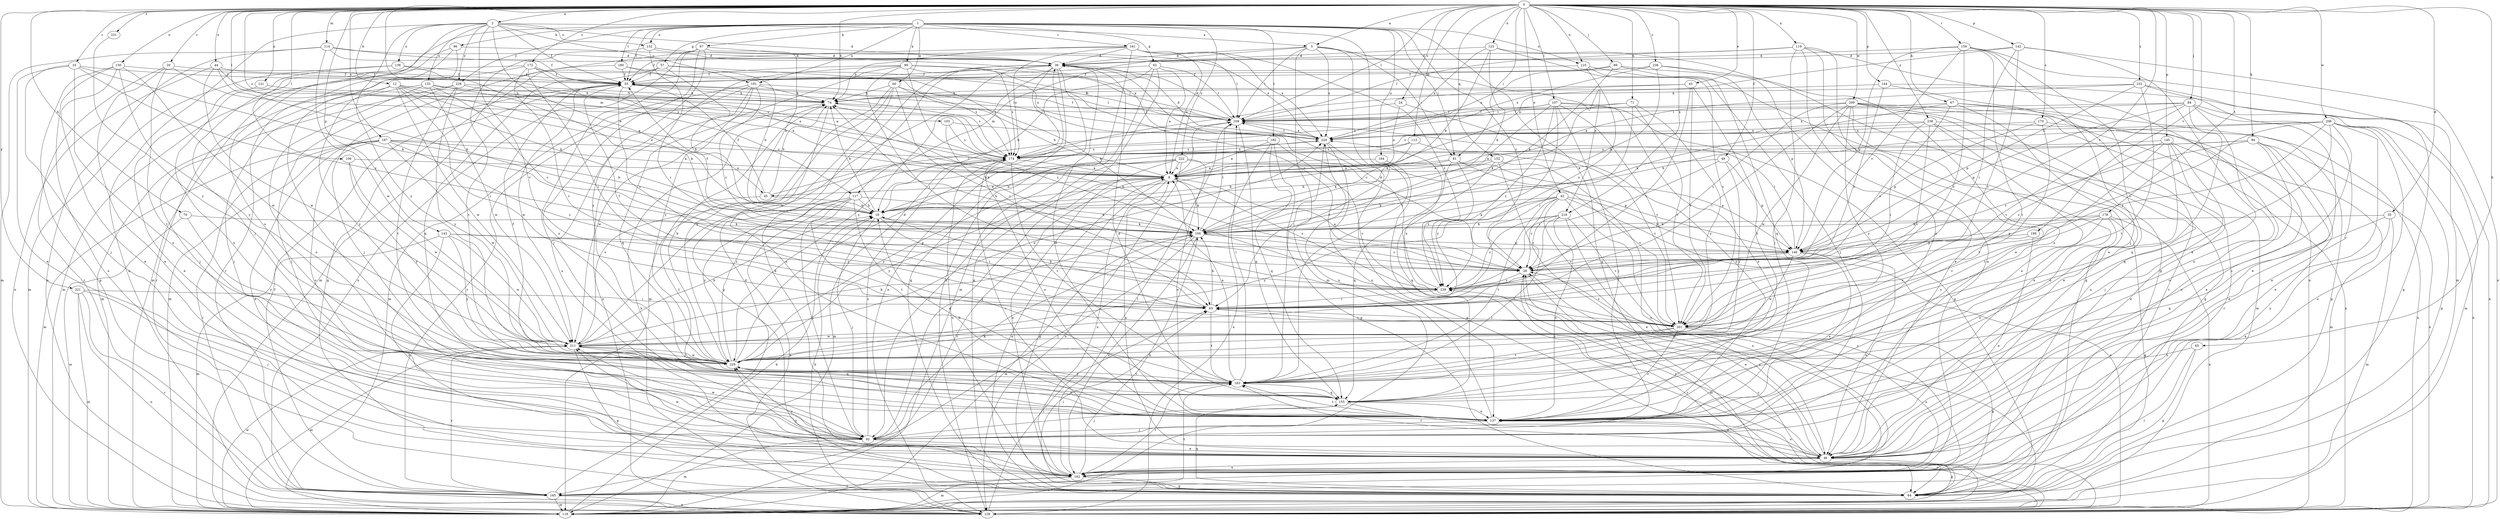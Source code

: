 strict digraph  {
0;
1;
2;
5;
8;
12;
18;
20;
24;
25;
28;
35;
36;
42;
43;
44;
45;
46;
49;
55;
57;
60;
62;
64;
65;
67;
70;
71;
74;
81;
83;
84;
89;
92;
94;
96;
97;
99;
100;
103;
106;
107;
109;
113;
114;
117;
118;
119;
121;
123;
125;
128;
130;
132;
133;
136;
137;
142;
143;
144;
145;
146;
152;
155;
159;
161;
165;
167;
170;
172;
174;
178;
180;
182;
183;
184;
191;
192;
199;
201;
206;
209;
211;
219;
220;
221;
222;
228;
229;
231;
232;
236;
238;
239;
0 -> 2  [label=a];
0 -> 5  [label=a];
0 -> 12  [label=b];
0 -> 20  [label=c];
0 -> 24  [label=c];
0 -> 25  [label=c];
0 -> 28  [label=c];
0 -> 35  [label=d];
0 -> 42  [label=e];
0 -> 43  [label=e];
0 -> 44  [label=e];
0 -> 49  [label=f];
0 -> 65  [label=h];
0 -> 67  [label=h];
0 -> 70  [label=h];
0 -> 71  [label=h];
0 -> 74  [label=h];
0 -> 81  [label=i];
0 -> 84  [label=j];
0 -> 89  [label=j];
0 -> 94  [label=k];
0 -> 103  [label=l];
0 -> 106  [label=l];
0 -> 107  [label=l];
0 -> 109  [label=l];
0 -> 113  [label=m];
0 -> 114  [label=m];
0 -> 117  [label=m];
0 -> 119  [label=n];
0 -> 121  [label=n];
0 -> 123  [label=n];
0 -> 125  [label=n];
0 -> 130  [label=o];
0 -> 142  [label=p];
0 -> 143  [label=p];
0 -> 144  [label=p];
0 -> 145  [label=p];
0 -> 152  [label=q];
0 -> 159  [label=r];
0 -> 167  [label=s];
0 -> 170  [label=s];
0 -> 172  [label=s];
0 -> 174  [label=s];
0 -> 178  [label=t];
0 -> 199  [label=v];
0 -> 206  [label=w];
0 -> 209  [label=w];
0 -> 219  [label=x];
0 -> 221  [label=y];
0 -> 231  [label=z];
0 -> 232  [label=z];
0 -> 236  [label=z];
0 -> 238  [label=z];
1 -> 28  [label=c];
1 -> 55  [label=f];
1 -> 57  [label=g];
1 -> 60  [label=g];
1 -> 62  [label=g];
1 -> 64  [label=g];
1 -> 81  [label=i];
1 -> 92  [label=j];
1 -> 96  [label=k];
1 -> 97  [label=k];
1 -> 99  [label=k];
1 -> 125  [label=n];
1 -> 132  [label=o];
1 -> 161  [label=r];
1 -> 180  [label=t];
1 -> 182  [label=t];
1 -> 183  [label=t];
1 -> 184  [label=u];
1 -> 191  [label=u];
1 -> 222  [label=y];
1 -> 228  [label=y];
2 -> 5  [label=a];
2 -> 18  [label=b];
2 -> 36  [label=d];
2 -> 55  [label=f];
2 -> 128  [label=n];
2 -> 132  [label=o];
2 -> 133  [label=o];
2 -> 136  [label=o];
2 -> 137  [label=o];
2 -> 191  [label=u];
2 -> 201  [label=v];
2 -> 228  [label=y];
2 -> 229  [label=y];
5 -> 36  [label=d];
5 -> 81  [label=i];
5 -> 109  [label=l];
5 -> 117  [label=m];
5 -> 118  [label=m];
5 -> 183  [label=t];
5 -> 219  [label=x];
5 -> 220  [label=x];
8 -> 45  [label=e];
8 -> 64  [label=g];
8 -> 74  [label=h];
8 -> 100  [label=k];
8 -> 109  [label=l];
8 -> 165  [label=r];
8 -> 192  [label=u];
8 -> 229  [label=y];
8 -> 239  [label=z];
12 -> 8  [label=a];
12 -> 18  [label=b];
12 -> 45  [label=e];
12 -> 74  [label=h];
12 -> 83  [label=i];
12 -> 92  [label=j];
12 -> 211  [label=w];
12 -> 229  [label=y];
18 -> 74  [label=h];
18 -> 83  [label=i];
18 -> 92  [label=j];
18 -> 100  [label=k];
20 -> 46  [label=e];
20 -> 55  [label=f];
20 -> 165  [label=r];
20 -> 174  [label=s];
20 -> 183  [label=t];
24 -> 8  [label=a];
24 -> 109  [label=l];
24 -> 137  [label=o];
25 -> 28  [label=c];
25 -> 46  [label=e];
25 -> 55  [label=f];
25 -> 92  [label=j];
25 -> 100  [label=k];
25 -> 137  [label=o];
28 -> 8  [label=a];
28 -> 46  [label=e];
28 -> 74  [label=h];
28 -> 118  [label=m];
28 -> 239  [label=z];
35 -> 46  [label=e];
35 -> 100  [label=k];
35 -> 118  [label=m];
35 -> 155  [label=q];
36 -> 55  [label=f];
36 -> 64  [label=g];
36 -> 128  [label=n];
36 -> 174  [label=s];
36 -> 211  [label=w];
36 -> 229  [label=y];
42 -> 18  [label=b];
42 -> 28  [label=c];
42 -> 46  [label=e];
42 -> 100  [label=k];
42 -> 128  [label=n];
42 -> 146  [label=p];
42 -> 165  [label=r];
42 -> 183  [label=t];
42 -> 229  [label=y];
43 -> 74  [label=h];
43 -> 83  [label=i];
43 -> 174  [label=s];
43 -> 183  [label=t];
43 -> 201  [label=v];
44 -> 55  [label=f];
44 -> 100  [label=k];
44 -> 128  [label=n];
44 -> 174  [label=s];
44 -> 211  [label=w];
45 -> 18  [label=b];
45 -> 55  [label=f];
45 -> 74  [label=h];
45 -> 109  [label=l];
45 -> 183  [label=t];
46 -> 8  [label=a];
46 -> 28  [label=c];
46 -> 64  [label=g];
46 -> 137  [label=o];
46 -> 174  [label=s];
46 -> 183  [label=t];
46 -> 192  [label=u];
46 -> 211  [label=w];
46 -> 229  [label=y];
46 -> 239  [label=z];
49 -> 8  [label=a];
49 -> 146  [label=p];
49 -> 229  [label=y];
49 -> 239  [label=z];
55 -> 74  [label=h];
55 -> 109  [label=l];
55 -> 118  [label=m];
55 -> 174  [label=s];
55 -> 211  [label=w];
55 -> 239  [label=z];
57 -> 18  [label=b];
57 -> 55  [label=f];
57 -> 64  [label=g];
57 -> 100  [label=k];
57 -> 155  [label=q];
57 -> 174  [label=s];
60 -> 28  [label=c];
60 -> 64  [label=g];
60 -> 74  [label=h];
60 -> 83  [label=i];
60 -> 100  [label=k];
60 -> 118  [label=m];
60 -> 229  [label=y];
62 -> 8  [label=a];
62 -> 18  [label=b];
62 -> 55  [label=f];
62 -> 64  [label=g];
62 -> 109  [label=l];
62 -> 118  [label=m];
64 -> 8  [label=a];
64 -> 83  [label=i];
64 -> 155  [label=q];
64 -> 183  [label=t];
65 -> 64  [label=g];
65 -> 165  [label=r];
65 -> 229  [label=y];
67 -> 46  [label=e];
67 -> 64  [label=g];
67 -> 100  [label=k];
67 -> 109  [label=l];
67 -> 192  [label=u];
67 -> 239  [label=z];
70 -> 100  [label=k];
70 -> 118  [label=m];
70 -> 229  [label=y];
71 -> 83  [label=i];
71 -> 100  [label=k];
71 -> 109  [label=l];
71 -> 201  [label=v];
71 -> 229  [label=y];
74 -> 109  [label=l];
74 -> 137  [label=o];
74 -> 211  [label=w];
81 -> 8  [label=a];
81 -> 18  [label=b];
81 -> 146  [label=p];
81 -> 155  [label=q];
81 -> 201  [label=v];
81 -> 239  [label=z];
83 -> 18  [label=b];
83 -> 55  [label=f];
83 -> 100  [label=k];
83 -> 183  [label=t];
83 -> 201  [label=v];
84 -> 46  [label=e];
84 -> 109  [label=l];
84 -> 118  [label=m];
84 -> 137  [label=o];
84 -> 146  [label=p];
84 -> 155  [label=q];
84 -> 201  [label=v];
84 -> 220  [label=x];
89 -> 46  [label=e];
89 -> 55  [label=f];
89 -> 100  [label=k];
89 -> 155  [label=q];
89 -> 220  [label=x];
92 -> 8  [label=a];
92 -> 46  [label=e];
92 -> 100  [label=k];
92 -> 118  [label=m];
92 -> 174  [label=s];
92 -> 211  [label=w];
94 -> 8  [label=a];
94 -> 28  [label=c];
94 -> 46  [label=e];
94 -> 128  [label=n];
94 -> 137  [label=o];
94 -> 174  [label=s];
94 -> 192  [label=u];
96 -> 36  [label=d];
96 -> 92  [label=j];
96 -> 118  [label=m];
96 -> 165  [label=r];
97 -> 18  [label=b];
97 -> 36  [label=d];
97 -> 92  [label=j];
97 -> 118  [label=m];
97 -> 128  [label=n];
97 -> 137  [label=o];
97 -> 229  [label=y];
99 -> 28  [label=c];
99 -> 55  [label=f];
99 -> 83  [label=i];
99 -> 109  [label=l];
99 -> 174  [label=s];
99 -> 192  [label=u];
99 -> 229  [label=y];
99 -> 239  [label=z];
100 -> 28  [label=c];
100 -> 55  [label=f];
100 -> 92  [label=j];
100 -> 109  [label=l];
100 -> 118  [label=m];
100 -> 146  [label=p];
100 -> 192  [label=u];
103 -> 100  [label=k];
103 -> 174  [label=s];
103 -> 220  [label=x];
106 -> 8  [label=a];
106 -> 211  [label=w];
106 -> 229  [label=y];
107 -> 64  [label=g];
107 -> 92  [label=j];
107 -> 100  [label=k];
107 -> 109  [label=l];
107 -> 137  [label=o];
107 -> 174  [label=s];
107 -> 201  [label=v];
107 -> 229  [label=y];
107 -> 239  [label=z];
109 -> 36  [label=d];
109 -> 55  [label=f];
109 -> 155  [label=q];
109 -> 220  [label=x];
113 -> 18  [label=b];
113 -> 100  [label=k];
113 -> 174  [label=s];
113 -> 201  [label=v];
114 -> 36  [label=d];
114 -> 55  [label=f];
114 -> 118  [label=m];
114 -> 128  [label=n];
114 -> 211  [label=w];
114 -> 220  [label=x];
117 -> 18  [label=b];
117 -> 92  [label=j];
117 -> 100  [label=k];
117 -> 128  [label=n];
117 -> 155  [label=q];
117 -> 183  [label=t];
117 -> 229  [label=y];
118 -> 18  [label=b];
118 -> 28  [label=c];
118 -> 211  [label=w];
119 -> 36  [label=d];
119 -> 46  [label=e];
119 -> 92  [label=j];
119 -> 109  [label=l];
119 -> 128  [label=n];
119 -> 137  [label=o];
119 -> 192  [label=u];
121 -> 46  [label=e];
121 -> 74  [label=h];
123 -> 18  [label=b];
123 -> 36  [label=d];
123 -> 64  [label=g];
123 -> 100  [label=k];
123 -> 201  [label=v];
123 -> 220  [label=x];
125 -> 55  [label=f];
125 -> 64  [label=g];
125 -> 92  [label=j];
125 -> 239  [label=z];
128 -> 18  [label=b];
128 -> 28  [label=c];
128 -> 74  [label=h];
128 -> 83  [label=i];
128 -> 137  [label=o];
130 -> 46  [label=e];
130 -> 55  [label=f];
130 -> 64  [label=g];
130 -> 192  [label=u];
130 -> 211  [label=w];
130 -> 229  [label=y];
132 -> 36  [label=d];
132 -> 83  [label=i];
132 -> 109  [label=l];
132 -> 183  [label=t];
132 -> 220  [label=x];
133 -> 28  [label=c];
133 -> 74  [label=h];
133 -> 92  [label=j];
133 -> 100  [label=k];
133 -> 137  [label=o];
133 -> 211  [label=w];
136 -> 8  [label=a];
136 -> 55  [label=f];
136 -> 118  [label=m];
136 -> 137  [label=o];
137 -> 18  [label=b];
137 -> 36  [label=d];
137 -> 92  [label=j];
137 -> 183  [label=t];
137 -> 220  [label=x];
142 -> 8  [label=a];
142 -> 36  [label=d];
142 -> 46  [label=e];
142 -> 83  [label=i];
142 -> 128  [label=n];
142 -> 201  [label=v];
143 -> 118  [label=m];
143 -> 146  [label=p];
143 -> 192  [label=u];
143 -> 211  [label=w];
143 -> 229  [label=y];
143 -> 239  [label=z];
144 -> 74  [label=h];
144 -> 128  [label=n];
144 -> 165  [label=r];
144 -> 239  [label=z];
145 -> 46  [label=e];
145 -> 92  [label=j];
145 -> 118  [label=m];
145 -> 137  [label=o];
145 -> 174  [label=s];
145 -> 183  [label=t];
145 -> 239  [label=z];
146 -> 28  [label=c];
146 -> 46  [label=e];
146 -> 83  [label=i];
146 -> 109  [label=l];
146 -> 137  [label=o];
146 -> 211  [label=w];
152 -> 8  [label=a];
152 -> 18  [label=b];
152 -> 118  [label=m];
152 -> 155  [label=q];
152 -> 192  [label=u];
155 -> 36  [label=d];
155 -> 46  [label=e];
155 -> 92  [label=j];
155 -> 137  [label=o];
159 -> 28  [label=c];
159 -> 36  [label=d];
159 -> 46  [label=e];
159 -> 92  [label=j];
159 -> 118  [label=m];
159 -> 146  [label=p];
159 -> 183  [label=t];
159 -> 201  [label=v];
161 -> 8  [label=a];
161 -> 36  [label=d];
161 -> 55  [label=f];
161 -> 74  [label=h];
161 -> 128  [label=n];
161 -> 174  [label=s];
161 -> 220  [label=x];
161 -> 239  [label=z];
165 -> 36  [label=d];
165 -> 55  [label=f];
165 -> 118  [label=m];
165 -> 128  [label=n];
167 -> 8  [label=a];
167 -> 18  [label=b];
167 -> 46  [label=e];
167 -> 118  [label=m];
167 -> 137  [label=o];
167 -> 165  [label=r];
167 -> 174  [label=s];
167 -> 211  [label=w];
167 -> 239  [label=z];
170 -> 46  [label=e];
170 -> 146  [label=p];
170 -> 183  [label=t];
170 -> 220  [label=x];
172 -> 8  [label=a];
172 -> 55  [label=f];
172 -> 83  [label=i];
172 -> 118  [label=m];
172 -> 165  [label=r];
172 -> 201  [label=v];
172 -> 220  [label=x];
174 -> 8  [label=a];
174 -> 118  [label=m];
174 -> 137  [label=o];
174 -> 183  [label=t];
174 -> 192  [label=u];
174 -> 220  [label=x];
178 -> 64  [label=g];
178 -> 100  [label=k];
178 -> 128  [label=n];
178 -> 137  [label=o];
178 -> 146  [label=p];
178 -> 201  [label=v];
178 -> 229  [label=y];
180 -> 55  [label=f];
180 -> 92  [label=j];
180 -> 109  [label=l];
180 -> 174  [label=s];
182 -> 8  [label=a];
182 -> 64  [label=g];
182 -> 128  [label=n];
182 -> 155  [label=q];
182 -> 174  [label=s];
182 -> 201  [label=v];
183 -> 8  [label=a];
183 -> 109  [label=l];
183 -> 155  [label=q];
183 -> 229  [label=y];
184 -> 8  [label=a];
184 -> 128  [label=n];
191 -> 28  [label=c];
191 -> 74  [label=h];
191 -> 109  [label=l];
191 -> 118  [label=m];
191 -> 128  [label=n];
191 -> 155  [label=q];
191 -> 165  [label=r];
192 -> 36  [label=d];
192 -> 64  [label=g];
192 -> 100  [label=k];
192 -> 109  [label=l];
192 -> 118  [label=m];
192 -> 165  [label=r];
192 -> 183  [label=t];
192 -> 229  [label=y];
199 -> 46  [label=e];
199 -> 146  [label=p];
199 -> 201  [label=v];
201 -> 28  [label=c];
201 -> 64  [label=g];
201 -> 83  [label=i];
201 -> 137  [label=o];
201 -> 183  [label=t];
201 -> 192  [label=u];
201 -> 211  [label=w];
201 -> 220  [label=x];
206 -> 18  [label=b];
206 -> 28  [label=c];
206 -> 46  [label=e];
206 -> 64  [label=g];
206 -> 128  [label=n];
206 -> 137  [label=o];
206 -> 155  [label=q];
206 -> 192  [label=u];
206 -> 220  [label=x];
206 -> 239  [label=z];
209 -> 28  [label=c];
209 -> 46  [label=e];
209 -> 64  [label=g];
209 -> 83  [label=i];
209 -> 109  [label=l];
209 -> 118  [label=m];
209 -> 128  [label=n];
209 -> 192  [label=u];
209 -> 211  [label=w];
209 -> 229  [label=y];
211 -> 18  [label=b];
211 -> 64  [label=g];
211 -> 100  [label=k];
211 -> 118  [label=m];
211 -> 155  [label=q];
211 -> 165  [label=r];
211 -> 174  [label=s];
211 -> 220  [label=x];
211 -> 229  [label=y];
219 -> 28  [label=c];
219 -> 100  [label=k];
219 -> 137  [label=o];
219 -> 183  [label=t];
219 -> 192  [label=u];
219 -> 201  [label=v];
219 -> 239  [label=z];
220 -> 36  [label=d];
220 -> 64  [label=g];
220 -> 83  [label=i];
220 -> 109  [label=l];
220 -> 137  [label=o];
220 -> 174  [label=s];
221 -> 83  [label=i];
221 -> 92  [label=j];
221 -> 118  [label=m];
221 -> 128  [label=n];
221 -> 165  [label=r];
222 -> 8  [label=a];
222 -> 18  [label=b];
222 -> 92  [label=j];
222 -> 128  [label=n];
222 -> 137  [label=o];
222 -> 146  [label=p];
222 -> 192  [label=u];
222 -> 229  [label=y];
228 -> 8  [label=a];
228 -> 74  [label=h];
228 -> 92  [label=j];
228 -> 118  [label=m];
228 -> 183  [label=t];
228 -> 229  [label=y];
229 -> 36  [label=d];
229 -> 55  [label=f];
229 -> 74  [label=h];
229 -> 137  [label=o];
229 -> 174  [label=s];
229 -> 183  [label=t];
229 -> 211  [label=w];
231 -> 229  [label=y];
232 -> 8  [label=a];
232 -> 46  [label=e];
232 -> 64  [label=g];
232 -> 74  [label=h];
232 -> 146  [label=p];
232 -> 183  [label=t];
236 -> 55  [label=f];
236 -> 100  [label=k];
236 -> 137  [label=o];
236 -> 146  [label=p];
236 -> 220  [label=x];
238 -> 83  [label=i];
238 -> 128  [label=n];
238 -> 137  [label=o];
238 -> 165  [label=r];
238 -> 174  [label=s];
238 -> 201  [label=v];
238 -> 220  [label=x];
239 -> 36  [label=d];
239 -> 74  [label=h];
239 -> 83  [label=i];
}
